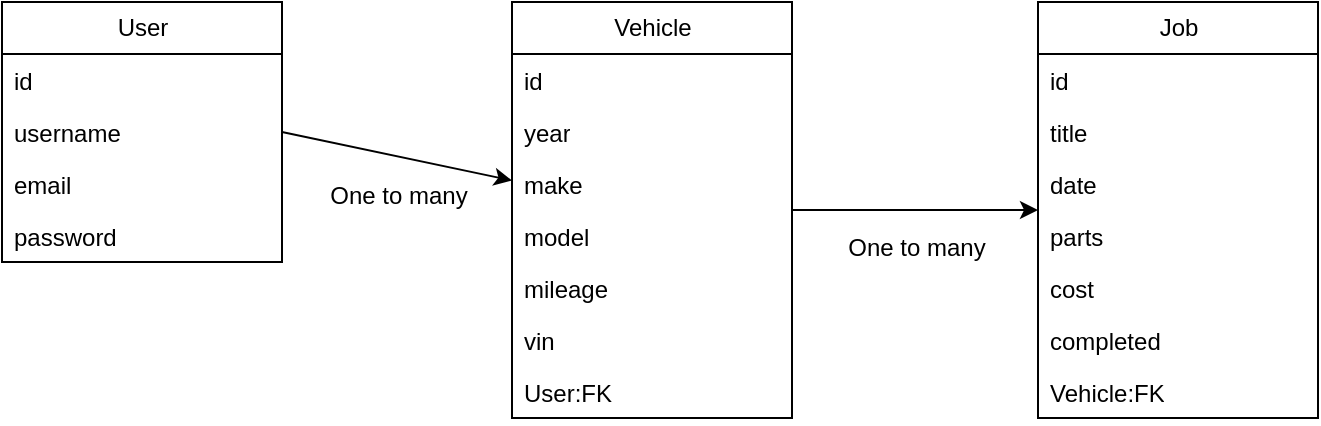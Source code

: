 <mxfile>
    <diagram id="6__B1bOE4CkPH-kFge0U" name="Page-1">
        <mxGraphModel dx="736" dy="360" grid="0" gridSize="10" guides="1" tooltips="1" connect="1" arrows="1" fold="1" page="1" pageScale="1" pageWidth="850" pageHeight="1100" background="#ffffff" math="0" shadow="0">
            <root>
                <mxCell id="0"/>
                <mxCell id="1" parent="0"/>
                <mxCell id="79" value="&lt;font color=&quot;#000000&quot;&gt;User&lt;/font&gt;" style="swimlane;fontStyle=0;childLayout=stackLayout;horizontal=1;startSize=26;fillColor=none;horizontalStack=0;resizeParent=1;resizeParentMax=0;resizeLast=0;collapsible=1;marginBottom=0;html=1;" vertex="1" parent="1">
                    <mxGeometry x="30" y="58" width="140" height="130" as="geometry"/>
                </mxCell>
                <mxCell id="80" value="&lt;font color=&quot;#000000&quot;&gt;id&lt;/font&gt;" style="text;strokeColor=none;fillColor=none;align=left;verticalAlign=top;spacingLeft=4;spacingRight=4;overflow=hidden;rotatable=0;points=[[0,0.5],[1,0.5]];portConstraint=eastwest;whiteSpace=wrap;html=1;" vertex="1" parent="79">
                    <mxGeometry y="26" width="140" height="26" as="geometry"/>
                </mxCell>
                <mxCell id="81" value="&lt;font color=&quot;#000000&quot;&gt;username&lt;/font&gt;" style="text;strokeColor=none;fillColor=none;align=left;verticalAlign=top;spacingLeft=4;spacingRight=4;overflow=hidden;rotatable=0;points=[[0,0.5],[1,0.5]];portConstraint=eastwest;whiteSpace=wrap;html=1;" vertex="1" parent="79">
                    <mxGeometry y="52" width="140" height="26" as="geometry"/>
                </mxCell>
                <mxCell id="82" value="&lt;font color=&quot;#000000&quot;&gt;email&lt;/font&gt;" style="text;strokeColor=none;fillColor=none;align=left;verticalAlign=top;spacingLeft=4;spacingRight=4;overflow=hidden;rotatable=0;points=[[0,0.5],[1,0.5]];portConstraint=eastwest;whiteSpace=wrap;html=1;" vertex="1" parent="79">
                    <mxGeometry y="78" width="140" height="26" as="geometry"/>
                </mxCell>
                <mxCell id="83" value="&lt;font color=&quot;#000000&quot;&gt;password&lt;/font&gt;" style="text;strokeColor=none;fillColor=none;align=left;verticalAlign=top;spacingLeft=4;spacingRight=4;overflow=hidden;rotatable=0;points=[[0,0.5],[1,0.5]];portConstraint=eastwest;whiteSpace=wrap;html=1;" vertex="1" parent="79">
                    <mxGeometry y="104" width="140" height="26" as="geometry"/>
                </mxCell>
                <mxCell id="101" style="edgeStyle=none;html=1;fontColor=#000000;strokeColor=#000000;" edge="1" parent="1" source="84" target="89">
                    <mxGeometry relative="1" as="geometry"/>
                </mxCell>
                <mxCell id="84" value="&lt;font color=&quot;#000000&quot;&gt;Vehicle&lt;/font&gt;" style="swimlane;fontStyle=0;childLayout=stackLayout;horizontal=1;startSize=26;fillColor=none;horizontalStack=0;resizeParent=1;resizeParentMax=0;resizeLast=0;collapsible=1;marginBottom=0;html=1;" vertex="1" parent="1">
                    <mxGeometry x="285" y="58" width="140" height="208" as="geometry"/>
                </mxCell>
                <mxCell id="85" value="&lt;font color=&quot;#000000&quot;&gt;id&lt;/font&gt;" style="text;strokeColor=none;fillColor=none;align=left;verticalAlign=top;spacingLeft=4;spacingRight=4;overflow=hidden;rotatable=0;points=[[0,0.5],[1,0.5]];portConstraint=eastwest;whiteSpace=wrap;html=1;" vertex="1" parent="84">
                    <mxGeometry y="26" width="140" height="26" as="geometry"/>
                </mxCell>
                <mxCell id="86" value="&lt;font color=&quot;#000000&quot;&gt;year&lt;/font&gt;" style="text;strokeColor=none;fillColor=none;align=left;verticalAlign=top;spacingLeft=4;spacingRight=4;overflow=hidden;rotatable=0;points=[[0,0.5],[1,0.5]];portConstraint=eastwest;whiteSpace=wrap;html=1;" vertex="1" parent="84">
                    <mxGeometry y="52" width="140" height="26" as="geometry"/>
                </mxCell>
                <mxCell id="87" value="&lt;font color=&quot;#000000&quot;&gt;make&lt;/font&gt;" style="text;strokeColor=none;fillColor=none;align=left;verticalAlign=top;spacingLeft=4;spacingRight=4;overflow=hidden;rotatable=0;points=[[0,0.5],[1,0.5]];portConstraint=eastwest;whiteSpace=wrap;html=1;" vertex="1" parent="84">
                    <mxGeometry y="78" width="140" height="26" as="geometry"/>
                </mxCell>
                <mxCell id="88" value="&lt;font color=&quot;#000000&quot;&gt;model&lt;/font&gt;" style="text;strokeColor=none;fillColor=none;align=left;verticalAlign=top;spacingLeft=4;spacingRight=4;overflow=hidden;rotatable=0;points=[[0,0.5],[1,0.5]];portConstraint=eastwest;whiteSpace=wrap;html=1;" vertex="1" parent="84">
                    <mxGeometry y="104" width="140" height="26" as="geometry"/>
                </mxCell>
                <mxCell id="96" value="mileage" style="text;strokeColor=none;fillColor=none;align=left;verticalAlign=top;spacingLeft=4;spacingRight=4;overflow=hidden;rotatable=0;points=[[0,0.5],[1,0.5]];portConstraint=eastwest;whiteSpace=wrap;html=1;fontColor=#000000;" vertex="1" parent="84">
                    <mxGeometry y="130" width="140" height="26" as="geometry"/>
                </mxCell>
                <mxCell id="95" value="vin" style="text;strokeColor=none;fillColor=none;align=left;verticalAlign=top;spacingLeft=4;spacingRight=4;overflow=hidden;rotatable=0;points=[[0,0.5],[1,0.5]];portConstraint=eastwest;whiteSpace=wrap;html=1;fontColor=#000000;" vertex="1" parent="84">
                    <mxGeometry y="156" width="140" height="26" as="geometry"/>
                </mxCell>
                <mxCell id="94" value="User:FK" style="text;strokeColor=none;fillColor=none;align=left;verticalAlign=top;spacingLeft=4;spacingRight=4;overflow=hidden;rotatable=0;points=[[0,0.5],[1,0.5]];portConstraint=eastwest;whiteSpace=wrap;html=1;fontColor=#000000;" vertex="1" parent="84">
                    <mxGeometry y="182" width="140" height="26" as="geometry"/>
                </mxCell>
                <mxCell id="89" value="&lt;font color=&quot;#000000&quot;&gt;Job&lt;/font&gt;" style="swimlane;fontStyle=0;childLayout=stackLayout;horizontal=1;startSize=26;fillColor=none;horizontalStack=0;resizeParent=1;resizeParentMax=0;resizeLast=0;collapsible=1;marginBottom=0;html=1;" vertex="1" parent="1">
                    <mxGeometry x="548" y="58" width="140" height="208" as="geometry"/>
                </mxCell>
                <mxCell id="90" value="&lt;font color=&quot;#000000&quot;&gt;id&lt;/font&gt;" style="text;strokeColor=none;fillColor=none;align=left;verticalAlign=top;spacingLeft=4;spacingRight=4;overflow=hidden;rotatable=0;points=[[0,0.5],[1,0.5]];portConstraint=eastwest;whiteSpace=wrap;html=1;" vertex="1" parent="89">
                    <mxGeometry y="26" width="140" height="26" as="geometry"/>
                </mxCell>
                <mxCell id="91" value="&lt;font color=&quot;#000000&quot;&gt;title&lt;/font&gt;" style="text;strokeColor=none;fillColor=none;align=left;verticalAlign=top;spacingLeft=4;spacingRight=4;overflow=hidden;rotatable=0;points=[[0,0.5],[1,0.5]];portConstraint=eastwest;whiteSpace=wrap;html=1;" vertex="1" parent="89">
                    <mxGeometry y="52" width="140" height="26" as="geometry"/>
                </mxCell>
                <mxCell id="92" value="&lt;font color=&quot;#000000&quot;&gt;date&lt;/font&gt;" style="text;strokeColor=none;fillColor=none;align=left;verticalAlign=top;spacingLeft=4;spacingRight=4;overflow=hidden;rotatable=0;points=[[0,0.5],[1,0.5]];portConstraint=eastwest;whiteSpace=wrap;html=1;" vertex="1" parent="89">
                    <mxGeometry y="78" width="140" height="26" as="geometry"/>
                </mxCell>
                <mxCell id="93" value="&lt;font color=&quot;#000000&quot;&gt;parts&lt;/font&gt;" style="text;strokeColor=none;fillColor=none;align=left;verticalAlign=top;spacingLeft=4;spacingRight=4;overflow=hidden;rotatable=0;points=[[0,0.5],[1,0.5]];portConstraint=eastwest;whiteSpace=wrap;html=1;" vertex="1" parent="89">
                    <mxGeometry y="104" width="140" height="26" as="geometry"/>
                </mxCell>
                <mxCell id="98" value="cost" style="text;strokeColor=none;fillColor=none;align=left;verticalAlign=top;spacingLeft=4;spacingRight=4;overflow=hidden;rotatable=0;points=[[0,0.5],[1,0.5]];portConstraint=eastwest;whiteSpace=wrap;html=1;fontColor=#000000;" vertex="1" parent="89">
                    <mxGeometry y="130" width="140" height="26" as="geometry"/>
                </mxCell>
                <mxCell id="97" value="completed" style="text;strokeColor=none;fillColor=none;align=left;verticalAlign=top;spacingLeft=4;spacingRight=4;overflow=hidden;rotatable=0;points=[[0,0.5],[1,0.5]];portConstraint=eastwest;whiteSpace=wrap;html=1;fontColor=#000000;" vertex="1" parent="89">
                    <mxGeometry y="156" width="140" height="26" as="geometry"/>
                </mxCell>
                <mxCell id="99" value="Vehicle:FK" style="text;strokeColor=none;fillColor=none;align=left;verticalAlign=top;spacingLeft=4;spacingRight=4;overflow=hidden;rotatable=0;points=[[0,0.5],[1,0.5]];portConstraint=eastwest;whiteSpace=wrap;html=1;fontColor=#000000;" vertex="1" parent="89">
                    <mxGeometry y="182" width="140" height="26" as="geometry"/>
                </mxCell>
                <mxCell id="100" style="edgeStyle=none;html=1;exitX=1;exitY=0.5;exitDx=0;exitDy=0;fontColor=#000000;strokeColor=#000000;" edge="1" parent="1" source="81" target="84">
                    <mxGeometry relative="1" as="geometry"/>
                </mxCell>
                <mxCell id="102" value="One to many" style="text;html=1;align=center;verticalAlign=middle;resizable=0;points=[];autosize=1;strokeColor=none;fillColor=none;fontColor=#000000;" vertex="1" parent="1">
                    <mxGeometry x="184" y="142" width="87" height="26" as="geometry"/>
                </mxCell>
                <mxCell id="103" value="One to many" style="text;html=1;align=center;verticalAlign=middle;resizable=0;points=[];autosize=1;strokeColor=none;fillColor=none;fontColor=#000000;" vertex="1" parent="1">
                    <mxGeometry x="443" y="168" width="87" height="26" as="geometry"/>
                </mxCell>
            </root>
        </mxGraphModel>
    </diagram>
</mxfile>